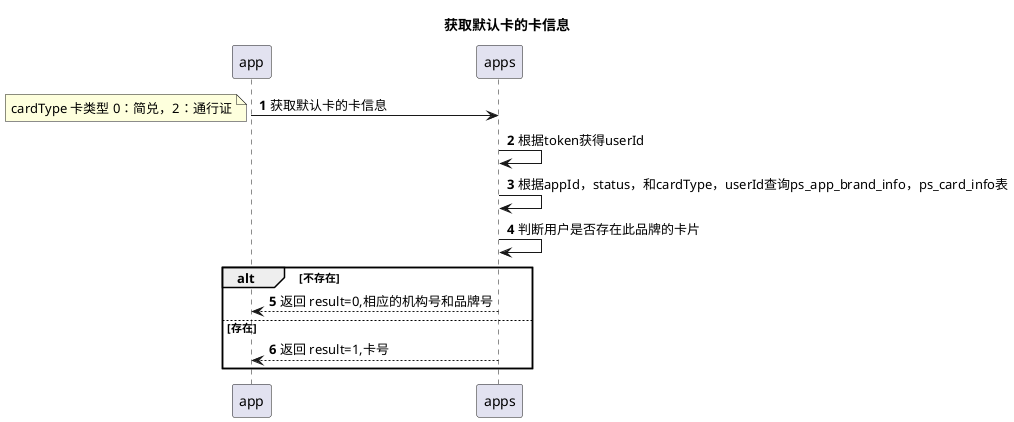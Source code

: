 @startuml
title:获取默认卡的卡信息
autonumber
app->apps:获取默认卡的卡信息
note left:cardType 卡类型 0：简兑，2：通行证
apps->apps:根据token获得userId
apps->apps:根据appId，status，和cardType，userId查询ps_app_brand_info，ps_card_info表
apps->apps:判断用户是否存在此品牌的卡片
alt 不存在
apps-->app:返回 result=0,相应的机构号和品牌号
else 存在
apps-->app:返回 result=1,卡号
end
@enduml